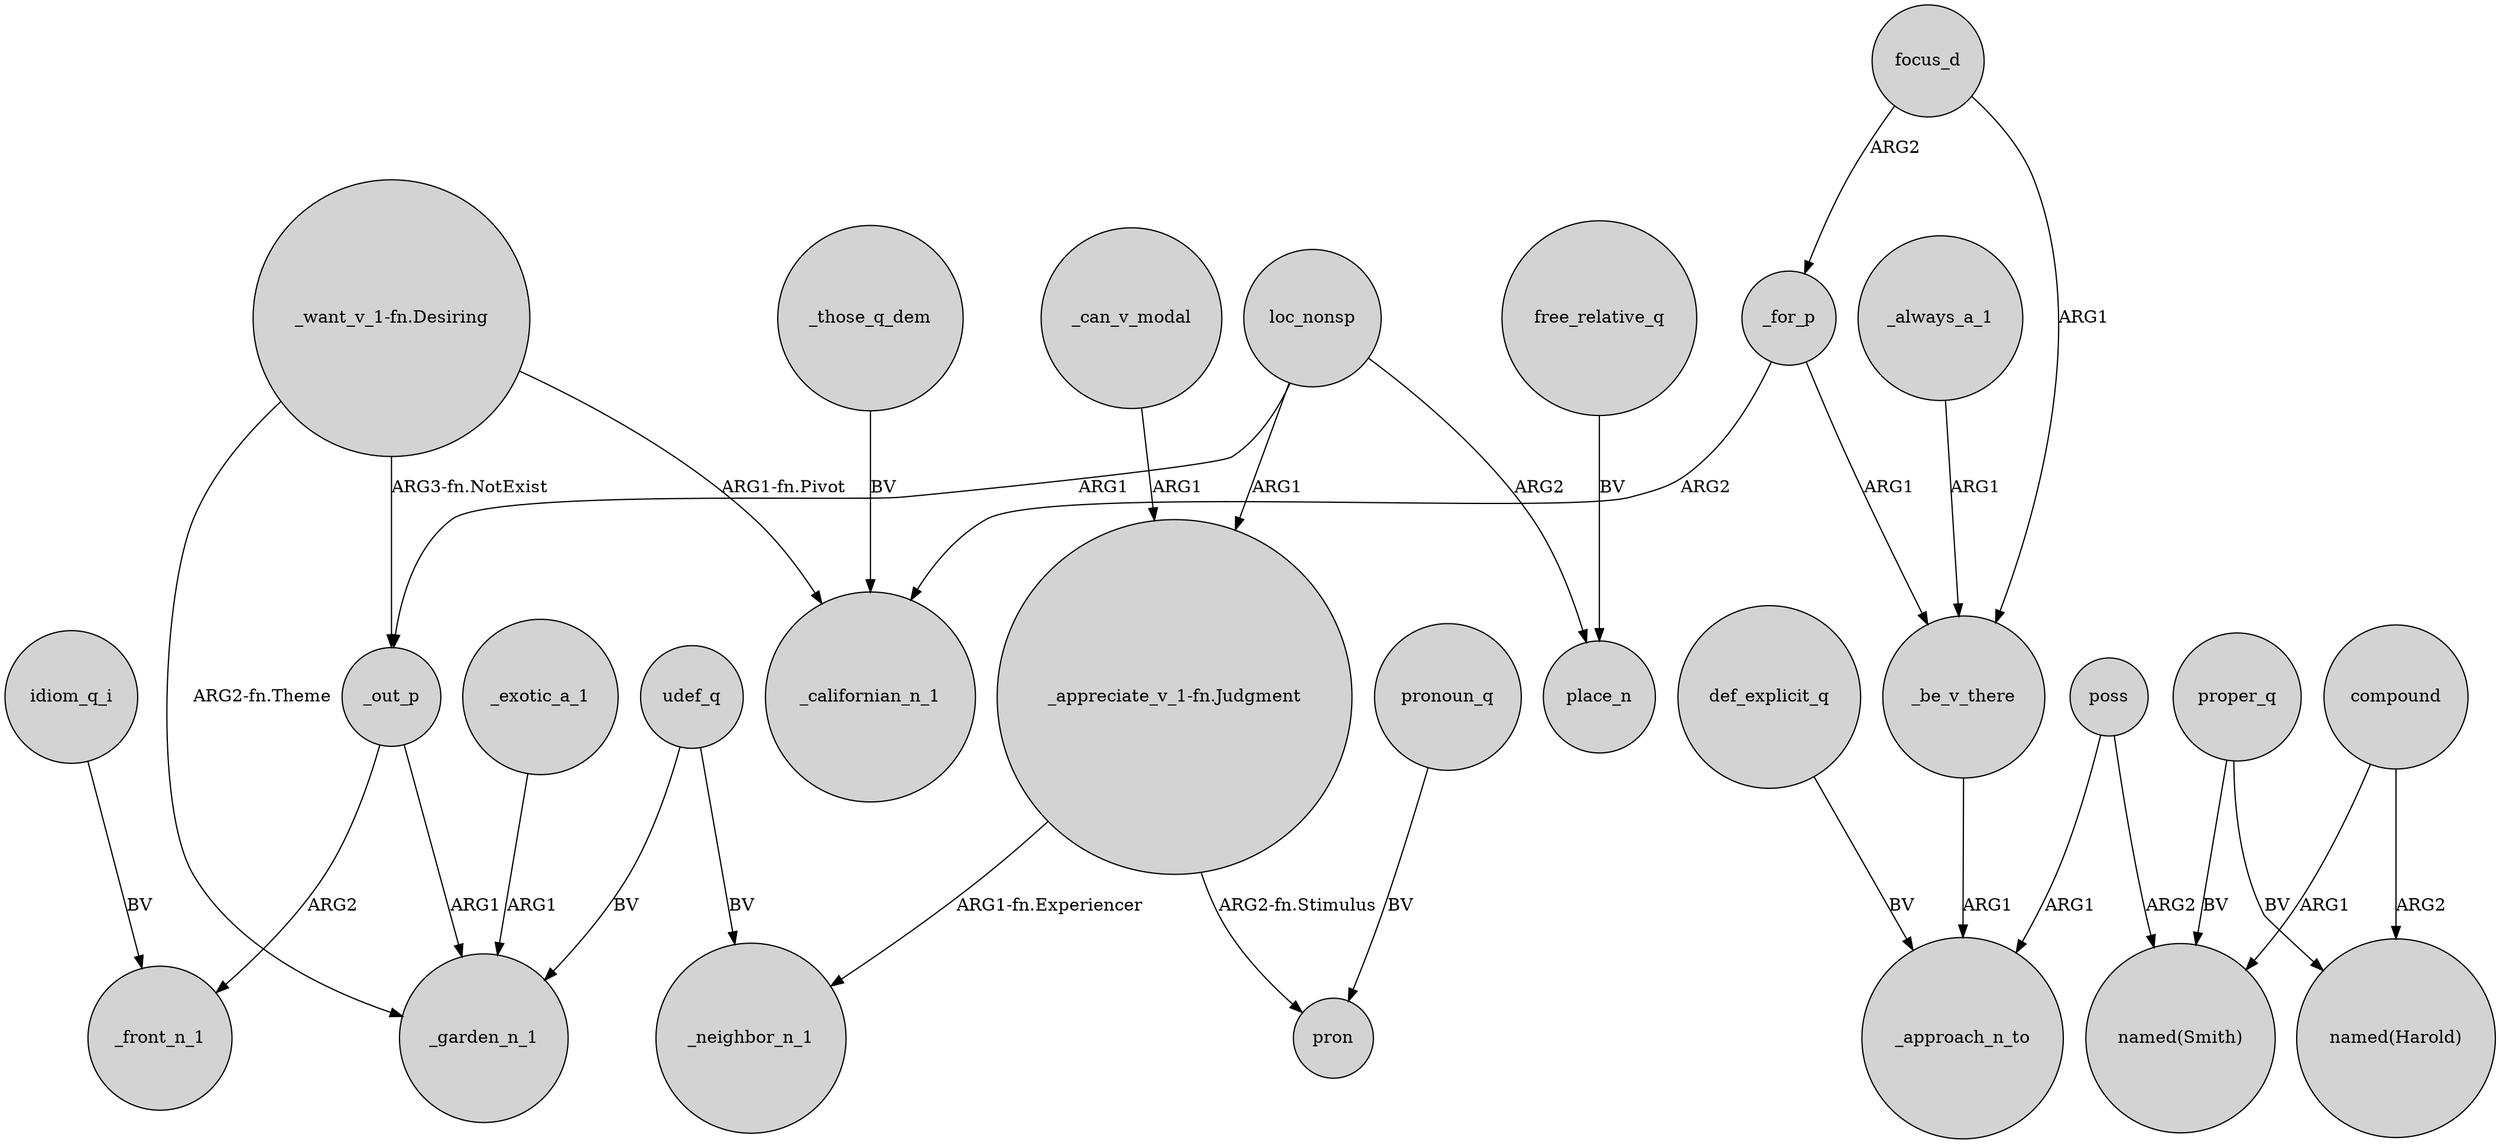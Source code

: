 digraph {
	node [shape=circle style=filled]
	_for_p -> _californian_n_1 [label=ARG2]
	_out_p -> _front_n_1 [label=ARG2]
	loc_nonsp -> _out_p [label=ARG1]
	"_appreciate_v_1-fn.Judgment" -> _neighbor_n_1 [label="ARG1-fn.Experiencer"]
	udef_q -> _neighbor_n_1 [label=BV]
	_always_a_1 -> _be_v_there [label=ARG1]
	udef_q -> _garden_n_1 [label=BV]
	_for_p -> _be_v_there [label=ARG1]
	proper_q -> "named(Harold)" [label=BV]
	_exotic_a_1 -> _garden_n_1 [label=ARG1]
	"_appreciate_v_1-fn.Judgment" -> pron [label="ARG2-fn.Stimulus"]
	_can_v_modal -> "_appreciate_v_1-fn.Judgment" [label=ARG1]
	focus_d -> _for_p [label=ARG2]
	loc_nonsp -> "_appreciate_v_1-fn.Judgment" [label=ARG1]
	poss -> "named(Smith)" [label=ARG2]
	pronoun_q -> pron [label=BV]
	"_want_v_1-fn.Desiring" -> _out_p [label="ARG3-fn.NotExist"]
	_be_v_there -> _approach_n_to [label=ARG1]
	def_explicit_q -> _approach_n_to [label=BV]
	compound -> "named(Smith)" [label=ARG1]
	"_want_v_1-fn.Desiring" -> _californian_n_1 [label="ARG1-fn.Pivot"]
	"_want_v_1-fn.Desiring" -> _garden_n_1 [label="ARG2-fn.Theme"]
	_out_p -> _garden_n_1 [label=ARG1]
	_those_q_dem -> _californian_n_1 [label=BV]
	compound -> "named(Harold)" [label=ARG2]
	focus_d -> _be_v_there [label=ARG1]
	loc_nonsp -> place_n [label=ARG2]
	free_relative_q -> place_n [label=BV]
	proper_q -> "named(Smith)" [label=BV]
	poss -> _approach_n_to [label=ARG1]
	idiom_q_i -> _front_n_1 [label=BV]
}
